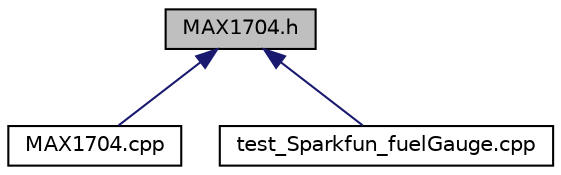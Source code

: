 digraph "MAX1704.h"
{
 // INTERACTIVE_SVG=YES
  edge [fontname="Helvetica",fontsize="10",labelfontname="Helvetica",labelfontsize="10"];
  node [fontname="Helvetica",fontsize="10",shape=record];
  Node1 [label="MAX1704.h",height=0.2,width=0.4,color="black", fillcolor="grey75", style="filled" fontcolor="black"];
  Node1 -> Node2 [dir="back",color="midnightblue",fontsize="10",style="solid",fontname="Helvetica"];
  Node2 [label="MAX1704.cpp",height=0.2,width=0.4,color="black", fillcolor="white", style="filled",URL="$_m_a_x1704_8cpp.html"];
  Node1 -> Node3 [dir="back",color="midnightblue",fontsize="10",style="solid",fontname="Helvetica"];
  Node3 [label="test_Sparkfun_fuelGauge.cpp",height=0.2,width=0.4,color="black", fillcolor="white", style="filled",URL="$test___sparkfun__fuel_gauge_8cpp.html"];
}
